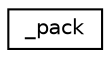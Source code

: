 digraph "Graphical Class Hierarchy"
{
 // LATEX_PDF_SIZE
  edge [fontname="Helvetica",fontsize="10",labelfontname="Helvetica",labelfontsize="10"];
  node [fontname="Helvetica",fontsize="10",shape=record];
  rankdir="LR";
  Node0 [label="_pack",height=0.2,width=0.4,color="black", fillcolor="white", style="filled",URL="$struct__pack.html",tooltip=" "];
}
